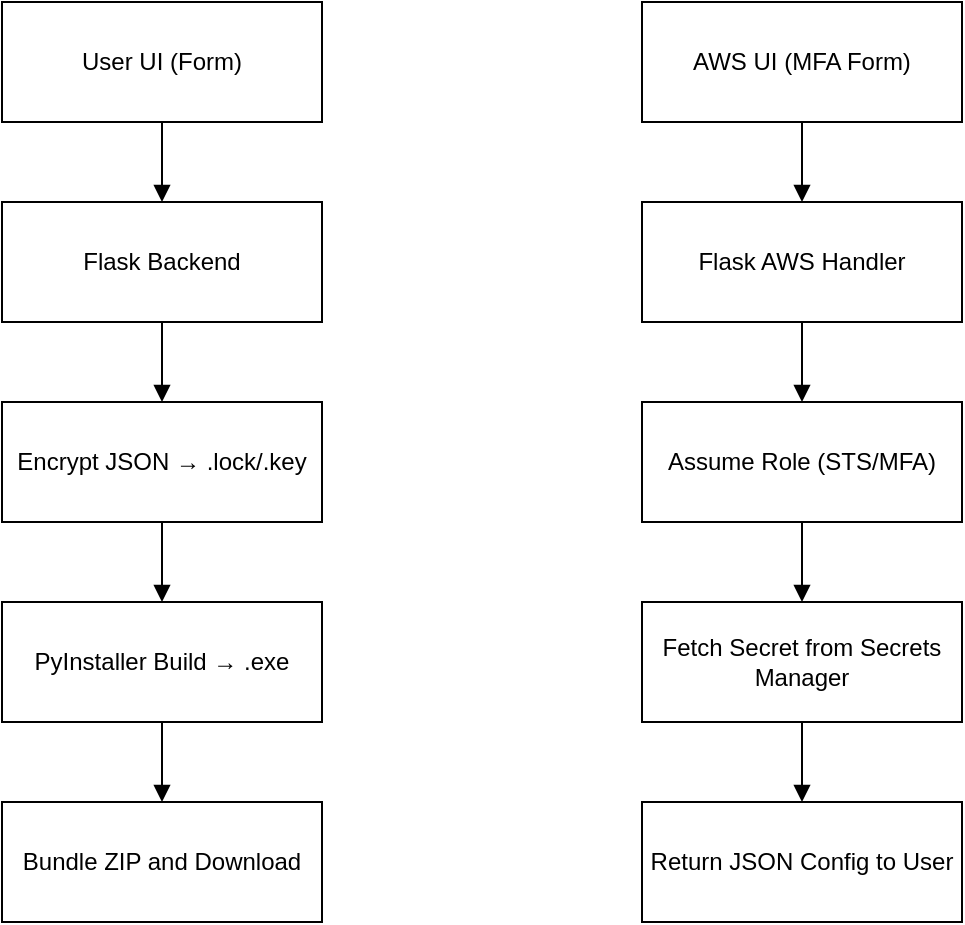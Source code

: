 <mxfile version="28.0.4">
  <diagram name="DB Config Tool Architecture" id="NX07zmEfefIqBLIDyibV">
    <mxGraphModel dx="969" dy="612" grid="1" gridSize="10" guides="1" tooltips="1" connect="1" arrows="1" fold="1" page="1" pageScale="1" pageWidth="827" pageHeight="1169" math="0" shadow="0">
      <root>
        <mxCell id="0" />
        <mxCell id="1" parent="0" />
        <mxCell id="2" value="User UI (Form)" style="shape=rectangle;whiteSpace=wrap;html=1;" parent="1" vertex="1">
          <mxGeometry x="160" y="80" width="160" height="60" as="geometry" />
        </mxCell>
        <mxCell id="3" value="Flask Backend" style="shape=rectangle;whiteSpace=wrap;html=1;" parent="1" vertex="1">
          <mxGeometry x="160" y="180" width="160" height="60" as="geometry" />
        </mxCell>
        <mxCell id="4" value="Encrypt JSON → .lock/.key" style="shape=rectangle;whiteSpace=wrap;html=1;" parent="1" vertex="1">
          <mxGeometry x="160" y="280" width="160" height="60" as="geometry" />
        </mxCell>
        <mxCell id="5" value="PyInstaller Build → .exe" style="shape=rectangle;whiteSpace=wrap;html=1;" parent="1" vertex="1">
          <mxGeometry x="160" y="380" width="160" height="60" as="geometry" />
        </mxCell>
        <mxCell id="6" value="Bundle ZIP and Download" style="shape=rectangle;whiteSpace=wrap;html=1;" parent="1" vertex="1">
          <mxGeometry x="160" y="480" width="160" height="60" as="geometry" />
        </mxCell>
        <mxCell id="7" value="AWS UI (MFA Form)" style="shape=rectangle;whiteSpace=wrap;html=1;" parent="1" vertex="1">
          <mxGeometry x="480" y="80" width="160" height="60" as="geometry" />
        </mxCell>
        <mxCell id="8" value="Flask AWS Handler" style="shape=rectangle;whiteSpace=wrap;html=1;" parent="1" vertex="1">
          <mxGeometry x="480" y="180" width="160" height="60" as="geometry" />
        </mxCell>
        <mxCell id="9" value="Assume Role (STS/MFA)" style="shape=rectangle;whiteSpace=wrap;html=1;" parent="1" vertex="1">
          <mxGeometry x="480" y="280" width="160" height="60" as="geometry" />
        </mxCell>
        <mxCell id="10" value="Fetch Secret from Secrets Manager" style="shape=rectangle;whiteSpace=wrap;html=1;" parent="1" vertex="1">
          <mxGeometry x="480" y="380" width="160" height="60" as="geometry" />
        </mxCell>
        <mxCell id="11" value="Return JSON Config to User" style="shape=rectangle;whiteSpace=wrap;html=1;" parent="1" vertex="1">
          <mxGeometry x="480" y="480" width="160" height="60" as="geometry" />
        </mxCell>
        <mxCell id="e1" style="edgeStyle=orthogonalEdgeStyle;endArrow=block;html=1;" parent="1" source="2" target="3" edge="1">
          <mxGeometry relative="1" as="geometry" />
        </mxCell>
        <mxCell id="e2" style="edgeStyle=orthogonalEdgeStyle;endArrow=block;html=1;" parent="1" source="3" target="4" edge="1">
          <mxGeometry relative="1" as="geometry" />
        </mxCell>
        <mxCell id="e3" style="edgeStyle=orthogonalEdgeStyle;endArrow=block;html=1;" parent="1" source="4" target="5" edge="1">
          <mxGeometry relative="1" as="geometry" />
        </mxCell>
        <mxCell id="e4" style="edgeStyle=orthogonalEdgeStyle;endArrow=block;html=1;" parent="1" source="5" target="6" edge="1">
          <mxGeometry relative="1" as="geometry" />
        </mxCell>
        <mxCell id="e5" style="edgeStyle=orthogonalEdgeStyle;endArrow=block;html=1;" parent="1" source="7" target="8" edge="1">
          <mxGeometry relative="1" as="geometry" />
        </mxCell>
        <mxCell id="e6" style="edgeStyle=orthogonalEdgeStyle;endArrow=block;html=1;" parent="1" source="8" target="9" edge="1">
          <mxGeometry relative="1" as="geometry" />
        </mxCell>
        <mxCell id="e7" style="edgeStyle=orthogonalEdgeStyle;endArrow=block;html=1;" parent="1" source="9" target="10" edge="1">
          <mxGeometry relative="1" as="geometry" />
        </mxCell>
        <mxCell id="e8" style="edgeStyle=orthogonalEdgeStyle;endArrow=block;html=1;" parent="1" source="10" target="11" edge="1">
          <mxGeometry relative="1" as="geometry" />
        </mxCell>
      </root>
    </mxGraphModel>
  </diagram>
</mxfile>
